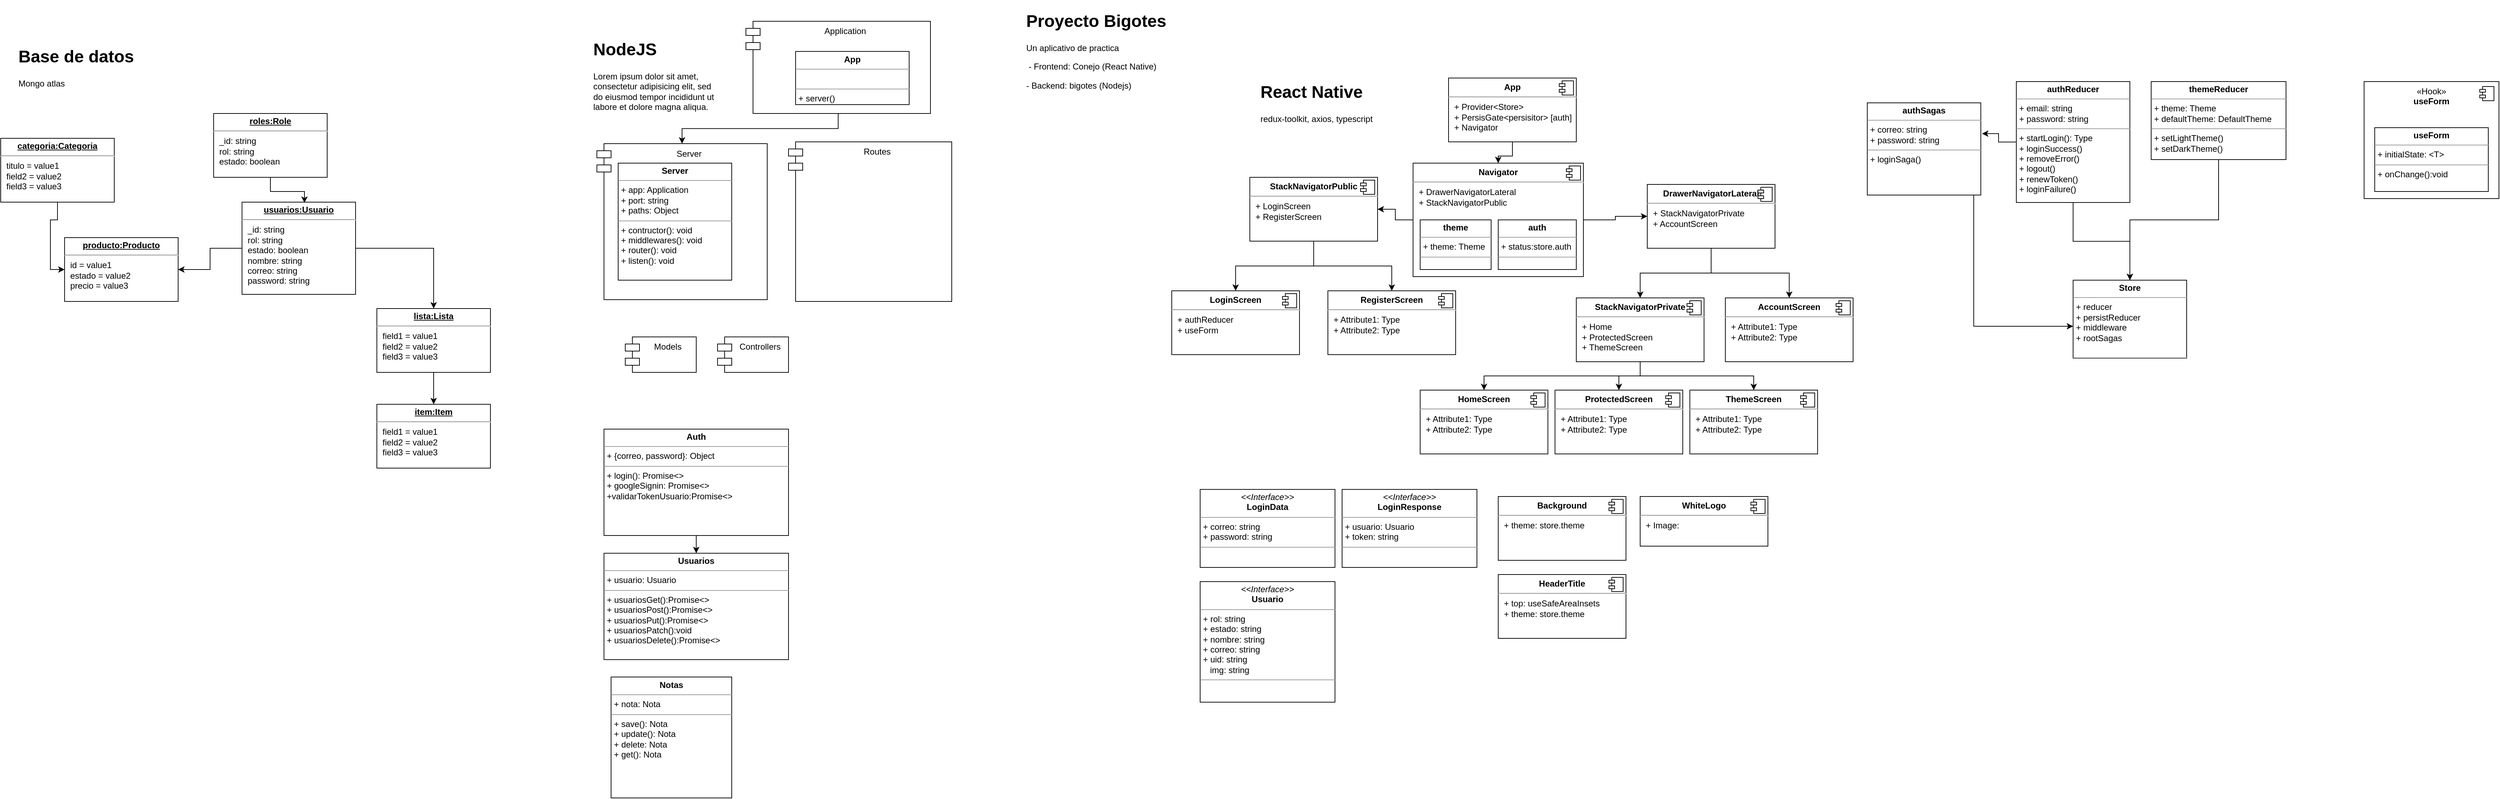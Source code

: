 <mxfile version="23.0.2" type="device">
  <diagram name="Página-1" id="zKiDKRxTvOzYKOql4q94">
    <mxGraphModel dx="2202" dy="941" grid="1" gridSize="10" guides="1" tooltips="1" connect="1" arrows="1" fold="1" page="1" pageScale="1" pageWidth="827" pageHeight="1169" math="0" shadow="0">
      <root>
        <mxCell id="0" />
        <mxCell id="1" parent="0" />
        <mxCell id="1yLFMfKAnZicDxa3bDTO-8" style="edgeStyle=orthogonalEdgeStyle;rounded=0;orthogonalLoop=1;jettySize=auto;html=1;" edge="1" parent="1" source="8_4pCXizMDxoQlKzlbWR-1" target="1yLFMfKAnZicDxa3bDTO-1">
          <mxGeometry relative="1" as="geometry" />
        </mxCell>
        <mxCell id="8_4pCXizMDxoQlKzlbWR-1" value="&lt;p style=&quot;margin:0px;margin-top:4px;text-align:center;text-decoration:underline;&quot;&gt;&lt;b&gt;usuarios:Usuario&lt;/b&gt;&lt;/p&gt;&lt;hr&gt;&lt;p style=&quot;margin:0px;margin-left:8px;&quot;&gt;_id: string&lt;br&gt;rol: string&lt;br&gt;estado: boolean&lt;/p&gt;&lt;p style=&quot;margin:0px;margin-left:8px;&quot;&gt;nombre: string&lt;/p&gt;&lt;p style=&quot;margin:0px;margin-left:8px;&quot;&gt;correo: string&lt;/p&gt;&lt;p style=&quot;margin:0px;margin-left:8px;&quot;&gt;password: string&lt;/p&gt;" style="verticalAlign=top;align=left;overflow=fill;fontSize=12;fontFamily=Helvetica;html=1;whiteSpace=wrap;" parent="1" vertex="1">
          <mxGeometry x="-460" y="285" width="160" height="130" as="geometry" />
        </mxCell>
        <mxCell id="1yLFMfKAnZicDxa3bDTO-7" style="edgeStyle=orthogonalEdgeStyle;rounded=0;orthogonalLoop=1;jettySize=auto;html=1;entryX=0.55;entryY=0.008;entryDx=0;entryDy=0;entryPerimeter=0;" edge="1" parent="1" source="8_4pCXizMDxoQlKzlbWR-2" target="8_4pCXizMDxoQlKzlbWR-1">
          <mxGeometry relative="1" as="geometry">
            <mxPoint x="-370" y="275" as="targetPoint" />
          </mxGeometry>
        </mxCell>
        <mxCell id="8_4pCXizMDxoQlKzlbWR-2" value="&lt;p style=&quot;margin:0px;margin-top:4px;text-align:center;text-decoration:underline;&quot;&gt;&lt;b&gt;roles:Role&lt;/b&gt;&lt;/p&gt;&lt;hr&gt;&lt;p style=&quot;margin:0px;margin-left:8px;&quot;&gt;_id: string&lt;br&gt;rol: string&lt;br&gt;estado: boolean&lt;/p&gt;" style="verticalAlign=top;align=left;overflow=fill;fontSize=12;fontFamily=Helvetica;html=1;whiteSpace=wrap;" parent="1" vertex="1">
          <mxGeometry x="-500" y="160" width="160" height="90" as="geometry" />
        </mxCell>
        <mxCell id="8_4pCXizMDxoQlKzlbWR-3" value="&lt;p style=&quot;margin:0px;margin-top:4px;text-align:center;&quot;&gt;&lt;b&gt;Usuarios&lt;/b&gt;&lt;/p&gt;&lt;hr size=&quot;1&quot;&gt;&lt;p style=&quot;margin:0px;margin-left:4px;&quot;&gt;+ usuario: Usuario&lt;/p&gt;&lt;hr size=&quot;1&quot;&gt;&lt;p style=&quot;margin:0px;margin-left:4px;&quot;&gt;+ usuariosGet():Promise&amp;lt;&amp;gt;&lt;/p&gt;&lt;p style=&quot;margin:0px;margin-left:4px;&quot;&gt;+ usuariosPost():Promise&amp;lt;&amp;gt;&lt;/p&gt;&lt;p style=&quot;margin:0px;margin-left:4px;&quot;&gt;+ usuariosPut():Promise&amp;lt;&amp;gt;&lt;/p&gt;&lt;p style=&quot;margin:0px;margin-left:4px;&quot;&gt;+ usuariosPatch():void&lt;/p&gt;&lt;p style=&quot;margin:0px;margin-left:4px;&quot;&gt;+ usuariosDelete():Promise&amp;lt;&amp;gt;&lt;/p&gt;&lt;p style=&quot;margin:0px;margin-left:4px;&quot;&gt;&lt;br&gt;&lt;/p&gt;" style="verticalAlign=top;align=left;overflow=fill;fontSize=12;fontFamily=Helvetica;html=1;whiteSpace=wrap;" parent="1" vertex="1">
          <mxGeometry x="50" y="780" width="260" height="150" as="geometry" />
        </mxCell>
        <mxCell id="8_4pCXizMDxoQlKzlbWR-9" style="edgeStyle=orthogonalEdgeStyle;rounded=0;orthogonalLoop=1;jettySize=auto;html=1;entryX=0.5;entryY=0;entryDx=0;entryDy=0;" parent="1" source="8_4pCXizMDxoQlKzlbWR-4" target="8_4pCXizMDxoQlKzlbWR-3" edge="1">
          <mxGeometry relative="1" as="geometry" />
        </mxCell>
        <mxCell id="8_4pCXizMDxoQlKzlbWR-4" value="&lt;p style=&quot;margin:0px;margin-top:4px;text-align:center;&quot;&gt;&lt;b&gt;Auth&lt;/b&gt;&lt;/p&gt;&lt;hr size=&quot;1&quot;&gt;&lt;p style=&quot;margin:0px;margin-left:4px;&quot;&gt;+ {correo, password}: Object&lt;/p&gt;&lt;hr size=&quot;1&quot;&gt;&lt;p style=&quot;margin:0px;margin-left:4px;&quot;&gt;+ login(): Promise&amp;lt;&amp;gt;&lt;/p&gt;&lt;p style=&quot;margin:0px;margin-left:4px;&quot;&gt;+ googleSignin: Promise&amp;lt;&amp;gt;&lt;/p&gt;&lt;p style=&quot;margin:0px;margin-left:4px;&quot;&gt;+validarTokenUsuario:Promise&amp;lt;&amp;gt;&lt;/p&gt;" style="verticalAlign=top;align=left;overflow=fill;fontSize=12;fontFamily=Helvetica;html=1;whiteSpace=wrap;" parent="1" vertex="1">
          <mxGeometry x="50" y="605" width="260" height="150" as="geometry" />
        </mxCell>
        <mxCell id="rXWK24yErsD0leZuDPwI-5" value="&lt;h1&gt;Proyecto Bigotes&lt;/h1&gt;&lt;p&gt;Un aplicativo de practica&lt;/p&gt;&lt;p&gt;&amp;nbsp;- Frontend: Conejo (React Native)&lt;/p&gt;&lt;p&gt;- Backend: bigotes (Nodejs)&lt;/p&gt;" style="text;html=1;strokeColor=none;fillColor=none;spacing=5;spacingTop=-20;whiteSpace=wrap;overflow=hidden;rounded=0;" parent="1" vertex="1">
          <mxGeometry x="640" y="10" width="260" height="120" as="geometry" />
        </mxCell>
        <mxCell id="rXWK24yErsD0leZuDPwI-8" value="&lt;p style=&quot;margin:0px;margin-top:4px;text-align:center;&quot;&gt;&lt;b&gt;Notas&lt;/b&gt;&lt;/p&gt;&lt;hr size=&quot;1&quot;&gt;&lt;p style=&quot;margin:0px;margin-left:4px;&quot;&gt;+ nota: Nota&lt;/p&gt;&lt;hr size=&quot;1&quot;&gt;&lt;p style=&quot;margin:0px;margin-left:4px;&quot;&gt;+ save(): Nota&lt;/p&gt;&lt;p style=&quot;margin:0px;margin-left:4px;&quot;&gt;+ update(): Nota&lt;/p&gt;&lt;p style=&quot;margin:0px;margin-left:4px;&quot;&gt;+ delete: Nota&lt;/p&gt;&lt;p style=&quot;margin:0px;margin-left:4px;&quot;&gt;+ get(): Nota&lt;/p&gt;" style="verticalAlign=top;align=left;overflow=fill;fontSize=12;fontFamily=Helvetica;html=1;whiteSpace=wrap;" parent="1" vertex="1">
          <mxGeometry x="60" y="954.5" width="170" height="170.5" as="geometry" />
        </mxCell>
        <mxCell id="1yLFMfKAnZicDxa3bDTO-5" style="edgeStyle=orthogonalEdgeStyle;rounded=0;orthogonalLoop=1;jettySize=auto;html=1;entryX=0;entryY=0.5;entryDx=0;entryDy=0;" edge="1" parent="1" source="rXWK24yErsD0leZuDPwI-9" target="rXWK24yErsD0leZuDPwI-10">
          <mxGeometry relative="1" as="geometry" />
        </mxCell>
        <mxCell id="rXWK24yErsD0leZuDPwI-9" value="&lt;p style=&quot;margin:0px;margin-top:4px;text-align:center;text-decoration:underline;&quot;&gt;&lt;b&gt;categoria:Categoria&lt;/b&gt;&lt;/p&gt;&lt;hr&gt;&lt;p style=&quot;margin:0px;margin-left:8px;&quot;&gt;titulo = value1&lt;br&gt;field2 = value2&lt;br&gt;field3 = value3&lt;/p&gt;" style="verticalAlign=top;align=left;overflow=fill;fontSize=12;fontFamily=Helvetica;html=1;whiteSpace=wrap;" parent="1" vertex="1">
          <mxGeometry x="-800" y="195" width="160" height="90" as="geometry" />
        </mxCell>
        <mxCell id="rXWK24yErsD0leZuDPwI-10" value="&lt;p style=&quot;margin:0px;margin-top:4px;text-align:center;text-decoration:underline;&quot;&gt;&lt;b&gt;producto:Producto&lt;/b&gt;&lt;/p&gt;&lt;hr&gt;&lt;p style=&quot;margin:0px;margin-left:8px;&quot;&gt;id = value1&lt;br&gt;estado = value2&lt;br&gt;precio = value3&lt;/p&gt;" style="verticalAlign=top;align=left;overflow=fill;fontSize=12;fontFamily=Helvetica;html=1;whiteSpace=wrap;" parent="1" vertex="1">
          <mxGeometry x="-710" y="335" width="160" height="90" as="geometry" />
        </mxCell>
        <mxCell id="1yLFMfKAnZicDxa3bDTO-3" style="edgeStyle=orthogonalEdgeStyle;rounded=0;orthogonalLoop=1;jettySize=auto;html=1;" edge="1" parent="1" source="1yLFMfKAnZicDxa3bDTO-1" target="1yLFMfKAnZicDxa3bDTO-2">
          <mxGeometry relative="1" as="geometry" />
        </mxCell>
        <mxCell id="1yLFMfKAnZicDxa3bDTO-1" value="&lt;p style=&quot;margin:0px;margin-top:4px;text-align:center;text-decoration:underline;&quot;&gt;&lt;b&gt;lista:Lista&lt;/b&gt;&lt;/p&gt;&lt;hr&gt;&lt;p style=&quot;margin:0px;margin-left:8px;&quot;&gt;field1 = value1&lt;br&gt;field2 = value2&lt;br&gt;field3 = value3&lt;/p&gt;" style="verticalAlign=top;align=left;overflow=fill;fontSize=12;fontFamily=Helvetica;html=1;whiteSpace=wrap;" vertex="1" parent="1">
          <mxGeometry x="-270" y="435" width="160" height="90" as="geometry" />
        </mxCell>
        <mxCell id="1yLFMfKAnZicDxa3bDTO-2" value="&lt;p style=&quot;margin:0px;margin-top:4px;text-align:center;text-decoration:underline;&quot;&gt;&lt;b&gt;item:Item&lt;/b&gt;&lt;/p&gt;&lt;hr&gt;&lt;p style=&quot;margin:0px;margin-left:8px;&quot;&gt;field1 = value1&lt;br&gt;field2 = value2&lt;br&gt;field3 = value3&lt;/p&gt;" style="verticalAlign=top;align=left;overflow=fill;fontSize=12;fontFamily=Helvetica;html=1;whiteSpace=wrap;" vertex="1" parent="1">
          <mxGeometry x="-270" y="570" width="160" height="90" as="geometry" />
        </mxCell>
        <mxCell id="1yLFMfKAnZicDxa3bDTO-6" style="edgeStyle=orthogonalEdgeStyle;rounded=0;orthogonalLoop=1;jettySize=auto;html=1;entryX=1;entryY=0.5;entryDx=0;entryDy=0;" edge="1" parent="1" source="8_4pCXizMDxoQlKzlbWR-1" target="rXWK24yErsD0leZuDPwI-10">
          <mxGeometry relative="1" as="geometry" />
        </mxCell>
        <mxCell id="1yLFMfKAnZicDxa3bDTO-13" style="edgeStyle=orthogonalEdgeStyle;rounded=0;orthogonalLoop=1;jettySize=auto;html=1;" edge="1" parent="1" source="1yLFMfKAnZicDxa3bDTO-9" target="1yLFMfKAnZicDxa3bDTO-11">
          <mxGeometry relative="1" as="geometry" />
        </mxCell>
        <mxCell id="1yLFMfKAnZicDxa3bDTO-9" value="&lt;p style=&quot;margin:0px;margin-top:6px;text-align:center;&quot;&gt;&lt;b&gt;App&lt;/b&gt;&lt;/p&gt;&lt;hr&gt;&lt;p style=&quot;margin:0px;margin-left:8px;&quot;&gt;+ Provider&amp;lt;Store&amp;gt;&lt;br&gt;+ PersisGate&amp;lt;persisitor&amp;gt; [auth]&lt;/p&gt;&lt;p style=&quot;margin:0px;margin-left:8px;&quot;&gt;+ Navigator&lt;/p&gt;" style="align=left;overflow=fill;html=1;dropTarget=0;whiteSpace=wrap;" vertex="1" parent="1">
          <mxGeometry x="1240" y="110" width="180" height="90" as="geometry" />
        </mxCell>
        <mxCell id="1yLFMfKAnZicDxa3bDTO-10" value="" style="shape=component;jettyWidth=8;jettyHeight=4;" vertex="1" parent="1yLFMfKAnZicDxa3bDTO-9">
          <mxGeometry x="1" width="20" height="20" relative="1" as="geometry">
            <mxPoint x="-24" y="4" as="offset" />
          </mxGeometry>
        </mxCell>
        <mxCell id="1yLFMfKAnZicDxa3bDTO-18" style="edgeStyle=orthogonalEdgeStyle;rounded=0;orthogonalLoop=1;jettySize=auto;html=1;" edge="1" parent="1" source="1yLFMfKAnZicDxa3bDTO-11" target="1yLFMfKAnZicDxa3bDTO-14">
          <mxGeometry relative="1" as="geometry" />
        </mxCell>
        <mxCell id="1yLFMfKAnZicDxa3bDTO-26" style="edgeStyle=orthogonalEdgeStyle;rounded=0;orthogonalLoop=1;jettySize=auto;html=1;entryX=0;entryY=0.5;entryDx=0;entryDy=0;" edge="1" parent="1" source="1yLFMfKAnZicDxa3bDTO-11" target="1yLFMfKAnZicDxa3bDTO-16">
          <mxGeometry relative="1" as="geometry" />
        </mxCell>
        <mxCell id="1yLFMfKAnZicDxa3bDTO-11" value="&lt;p style=&quot;margin:0px;margin-top:6px;text-align:center;&quot;&gt;&lt;b&gt;Navigator&lt;/b&gt;&lt;/p&gt;&lt;hr&gt;&lt;p style=&quot;margin:0px;margin-left:8px;&quot;&gt;+ DrawerNavigatorLateral&lt;br&gt;+ StackNavigatorPublic&lt;/p&gt;" style="align=left;overflow=fill;html=1;dropTarget=0;whiteSpace=wrap;" vertex="1" parent="1">
          <mxGeometry x="1190" y="230" width="240" height="160" as="geometry" />
        </mxCell>
        <mxCell id="1yLFMfKAnZicDxa3bDTO-12" value="" style="shape=component;jettyWidth=8;jettyHeight=4;" vertex="1" parent="1yLFMfKAnZicDxa3bDTO-11">
          <mxGeometry x="1" width="20" height="20" relative="1" as="geometry">
            <mxPoint x="-24" y="4" as="offset" />
          </mxGeometry>
        </mxCell>
        <mxCell id="1yLFMfKAnZicDxa3bDTO-21" style="edgeStyle=orthogonalEdgeStyle;rounded=0;orthogonalLoop=1;jettySize=auto;html=1;entryX=0.5;entryY=0;entryDx=0;entryDy=0;" edge="1" parent="1" source="1yLFMfKAnZicDxa3bDTO-14" target="1yLFMfKAnZicDxa3bDTO-19">
          <mxGeometry relative="1" as="geometry" />
        </mxCell>
        <mxCell id="1yLFMfKAnZicDxa3bDTO-25" style="edgeStyle=orthogonalEdgeStyle;rounded=0;orthogonalLoop=1;jettySize=auto;html=1;entryX=0.5;entryY=0;entryDx=0;entryDy=0;" edge="1" parent="1" source="1yLFMfKAnZicDxa3bDTO-14" target="1yLFMfKAnZicDxa3bDTO-23">
          <mxGeometry relative="1" as="geometry" />
        </mxCell>
        <mxCell id="1yLFMfKAnZicDxa3bDTO-14" value="&lt;p style=&quot;margin:0px;margin-top:6px;text-align:center;&quot;&gt;&lt;b&gt;StackNavigatorPublic&lt;/b&gt;&lt;/p&gt;&lt;hr&gt;&lt;p style=&quot;margin:0px;margin-left:8px;&quot;&gt;+ LoginScreen&lt;br&gt;+ RegisterScreen&lt;/p&gt;" style="align=left;overflow=fill;html=1;dropTarget=0;whiteSpace=wrap;" vertex="1" parent="1">
          <mxGeometry x="960" y="250" width="180" height="90" as="geometry" />
        </mxCell>
        <mxCell id="1yLFMfKAnZicDxa3bDTO-15" value="" style="shape=component;jettyWidth=8;jettyHeight=4;" vertex="1" parent="1yLFMfKAnZicDxa3bDTO-14">
          <mxGeometry x="1" width="20" height="20" relative="1" as="geometry">
            <mxPoint x="-24" y="4" as="offset" />
          </mxGeometry>
        </mxCell>
        <mxCell id="1yLFMfKAnZicDxa3bDTO-29" style="edgeStyle=orthogonalEdgeStyle;rounded=0;orthogonalLoop=1;jettySize=auto;html=1;entryX=0.5;entryY=0;entryDx=0;entryDy=0;" edge="1" parent="1" source="1yLFMfKAnZicDxa3bDTO-16" target="1yLFMfKAnZicDxa3bDTO-27">
          <mxGeometry relative="1" as="geometry" />
        </mxCell>
        <mxCell id="1yLFMfKAnZicDxa3bDTO-32" style="edgeStyle=orthogonalEdgeStyle;rounded=0;orthogonalLoop=1;jettySize=auto;html=1;" edge="1" parent="1" source="1yLFMfKAnZicDxa3bDTO-16" target="1yLFMfKAnZicDxa3bDTO-30">
          <mxGeometry relative="1" as="geometry" />
        </mxCell>
        <mxCell id="1yLFMfKAnZicDxa3bDTO-16" value="&lt;p style=&quot;margin:0px;margin-top:6px;text-align:center;&quot;&gt;&lt;b&gt;DrawerNavigatorLateral&lt;/b&gt;&lt;/p&gt;&lt;hr&gt;&lt;p style=&quot;margin:0px;margin-left:8px;&quot;&gt;+ StackNavigatorPrivate&lt;br&gt;+ AccountScreen&lt;/p&gt;" style="align=left;overflow=fill;html=1;dropTarget=0;whiteSpace=wrap;" vertex="1" parent="1">
          <mxGeometry x="1520" y="260" width="180" height="90" as="geometry" />
        </mxCell>
        <mxCell id="1yLFMfKAnZicDxa3bDTO-17" value="" style="shape=component;jettyWidth=8;jettyHeight=4;" vertex="1" parent="1yLFMfKAnZicDxa3bDTO-16">
          <mxGeometry x="1" width="20" height="20" relative="1" as="geometry">
            <mxPoint x="-24" y="4" as="offset" />
          </mxGeometry>
        </mxCell>
        <mxCell id="1yLFMfKAnZicDxa3bDTO-19" value="&lt;p style=&quot;margin:0px;margin-top:6px;text-align:center;&quot;&gt;&lt;b&gt;LoginScreen&lt;/b&gt;&lt;/p&gt;&lt;hr&gt;&lt;p style=&quot;margin:0px;margin-left:8px;&quot;&gt;+ authReducer&lt;br&gt;+ useForm&lt;/p&gt;" style="align=left;overflow=fill;html=1;dropTarget=0;whiteSpace=wrap;" vertex="1" parent="1">
          <mxGeometry x="850" y="410" width="180" height="90" as="geometry" />
        </mxCell>
        <mxCell id="1yLFMfKAnZicDxa3bDTO-20" value="" style="shape=component;jettyWidth=8;jettyHeight=4;" vertex="1" parent="1yLFMfKAnZicDxa3bDTO-19">
          <mxGeometry x="1" width="20" height="20" relative="1" as="geometry">
            <mxPoint x="-24" y="4" as="offset" />
          </mxGeometry>
        </mxCell>
        <mxCell id="1yLFMfKAnZicDxa3bDTO-23" value="&lt;p style=&quot;margin:0px;margin-top:6px;text-align:center;&quot;&gt;&lt;b&gt;RegisterScreen&lt;/b&gt;&lt;/p&gt;&lt;hr&gt;&lt;p style=&quot;margin:0px;margin-left:8px;&quot;&gt;+ Attribute1: Type&lt;br&gt;+ Attribute2: Type&lt;/p&gt;" style="align=left;overflow=fill;html=1;dropTarget=0;whiteSpace=wrap;" vertex="1" parent="1">
          <mxGeometry x="1070" y="410" width="180" height="90" as="geometry" />
        </mxCell>
        <mxCell id="1yLFMfKAnZicDxa3bDTO-24" value="" style="shape=component;jettyWidth=8;jettyHeight=4;" vertex="1" parent="1yLFMfKAnZicDxa3bDTO-23">
          <mxGeometry x="1" width="20" height="20" relative="1" as="geometry">
            <mxPoint x="-24" y="4" as="offset" />
          </mxGeometry>
        </mxCell>
        <mxCell id="1yLFMfKAnZicDxa3bDTO-37" style="edgeStyle=orthogonalEdgeStyle;rounded=0;orthogonalLoop=1;jettySize=auto;html=1;entryX=0.5;entryY=0;entryDx=0;entryDy=0;" edge="1" parent="1" source="1yLFMfKAnZicDxa3bDTO-27" target="1yLFMfKAnZicDxa3bDTO-35">
          <mxGeometry relative="1" as="geometry" />
        </mxCell>
        <mxCell id="1yLFMfKAnZicDxa3bDTO-38" style="edgeStyle=orthogonalEdgeStyle;rounded=0;orthogonalLoop=1;jettySize=auto;html=1;" edge="1" parent="1" source="1yLFMfKAnZicDxa3bDTO-27" target="1yLFMfKAnZicDxa3bDTO-33">
          <mxGeometry relative="1" as="geometry" />
        </mxCell>
        <mxCell id="1yLFMfKAnZicDxa3bDTO-54" style="edgeStyle=orthogonalEdgeStyle;rounded=0;orthogonalLoop=1;jettySize=auto;html=1;entryX=0.5;entryY=0;entryDx=0;entryDy=0;" edge="1" parent="1" source="1yLFMfKAnZicDxa3bDTO-27" target="1yLFMfKAnZicDxa3bDTO-52">
          <mxGeometry relative="1" as="geometry">
            <Array as="points">
              <mxPoint x="1510" y="530" />
              <mxPoint x="1290" y="530" />
            </Array>
          </mxGeometry>
        </mxCell>
        <mxCell id="1yLFMfKAnZicDxa3bDTO-27" value="&lt;p style=&quot;margin:0px;margin-top:6px;text-align:center;&quot;&gt;&lt;b&gt;StackNavigatorPrivate&lt;/b&gt;&lt;/p&gt;&lt;hr&gt;&lt;p style=&quot;margin:0px;margin-left:8px;&quot;&gt;+ Home&lt;/p&gt;&lt;p style=&quot;margin:0px;margin-left:8px;&quot;&gt;+ ProtectedScreen&lt;br&gt;+ ThemeScreen&lt;/p&gt;" style="align=left;overflow=fill;html=1;dropTarget=0;whiteSpace=wrap;" vertex="1" parent="1">
          <mxGeometry x="1420" y="420" width="180" height="90" as="geometry" />
        </mxCell>
        <mxCell id="1yLFMfKAnZicDxa3bDTO-28" value="" style="shape=component;jettyWidth=8;jettyHeight=4;" vertex="1" parent="1yLFMfKAnZicDxa3bDTO-27">
          <mxGeometry x="1" width="20" height="20" relative="1" as="geometry">
            <mxPoint x="-24" y="4" as="offset" />
          </mxGeometry>
        </mxCell>
        <mxCell id="1yLFMfKAnZicDxa3bDTO-30" value="&lt;p style=&quot;margin:0px;margin-top:6px;text-align:center;&quot;&gt;&lt;b&gt;AccountScreen&lt;/b&gt;&lt;/p&gt;&lt;hr&gt;&lt;p style=&quot;margin:0px;margin-left:8px;&quot;&gt;+ Attribute1: Type&lt;br&gt;+ Attribute2: Type&lt;/p&gt;" style="align=left;overflow=fill;html=1;dropTarget=0;whiteSpace=wrap;" vertex="1" parent="1">
          <mxGeometry x="1630" y="420" width="180" height="90" as="geometry" />
        </mxCell>
        <mxCell id="1yLFMfKAnZicDxa3bDTO-31" value="" style="shape=component;jettyWidth=8;jettyHeight=4;" vertex="1" parent="1yLFMfKAnZicDxa3bDTO-30">
          <mxGeometry x="1" width="20" height="20" relative="1" as="geometry">
            <mxPoint x="-24" y="4" as="offset" />
          </mxGeometry>
        </mxCell>
        <mxCell id="1yLFMfKAnZicDxa3bDTO-33" value="&lt;p style=&quot;margin:0px;margin-top:6px;text-align:center;&quot;&gt;&lt;b&gt;ThemeScreen&lt;/b&gt;&lt;/p&gt;&lt;hr&gt;&lt;p style=&quot;margin:0px;margin-left:8px;&quot;&gt;+ Attribute1: Type&lt;br&gt;+ Attribute2: Type&lt;/p&gt;" style="align=left;overflow=fill;html=1;dropTarget=0;whiteSpace=wrap;" vertex="1" parent="1">
          <mxGeometry x="1580" y="550" width="180" height="90" as="geometry" />
        </mxCell>
        <mxCell id="1yLFMfKAnZicDxa3bDTO-34" value="" style="shape=component;jettyWidth=8;jettyHeight=4;" vertex="1" parent="1yLFMfKAnZicDxa3bDTO-33">
          <mxGeometry x="1" width="20" height="20" relative="1" as="geometry">
            <mxPoint x="-24" y="4" as="offset" />
          </mxGeometry>
        </mxCell>
        <mxCell id="1yLFMfKAnZicDxa3bDTO-35" value="&lt;p style=&quot;margin:0px;margin-top:6px;text-align:center;&quot;&gt;&lt;b&gt;ProtectedScreen&lt;/b&gt;&lt;/p&gt;&lt;hr&gt;&lt;p style=&quot;margin:0px;margin-left:8px;&quot;&gt;+ Attribute1: Type&lt;br&gt;+ Attribute2: Type&lt;/p&gt;" style="align=left;overflow=fill;html=1;dropTarget=0;whiteSpace=wrap;" vertex="1" parent="1">
          <mxGeometry x="1390" y="550" width="180" height="90" as="geometry" />
        </mxCell>
        <mxCell id="1yLFMfKAnZicDxa3bDTO-36" value="" style="shape=component;jettyWidth=8;jettyHeight=4;" vertex="1" parent="1yLFMfKAnZicDxa3bDTO-35">
          <mxGeometry x="1" width="20" height="20" relative="1" as="geometry">
            <mxPoint x="-24" y="4" as="offset" />
          </mxGeometry>
        </mxCell>
        <mxCell id="1yLFMfKAnZicDxa3bDTO-48" style="edgeStyle=orthogonalEdgeStyle;rounded=0;orthogonalLoop=1;jettySize=auto;html=1;entryX=0.5;entryY=0;entryDx=0;entryDy=0;" edge="1" parent="1" source="1yLFMfKAnZicDxa3bDTO-39" target="1yLFMfKAnZicDxa3bDTO-45">
          <mxGeometry relative="1" as="geometry" />
        </mxCell>
        <mxCell id="1yLFMfKAnZicDxa3bDTO-39" value="&lt;p style=&quot;margin:0px;margin-top:4px;text-align:center;&quot;&gt;&lt;b&gt;authReducer&lt;/b&gt;&lt;/p&gt;&lt;hr size=&quot;1&quot;&gt;&lt;p style=&quot;margin:0px;margin-left:4px;&quot;&gt;+ email: string&lt;/p&gt;&lt;p style=&quot;margin:0px;margin-left:4px;&quot;&gt;+ password: string&lt;/p&gt;&lt;hr size=&quot;1&quot;&gt;&lt;p style=&quot;margin:0px;margin-left:4px;&quot;&gt;+ startLogin(): Type&lt;/p&gt;&lt;p style=&quot;margin:0px;margin-left:4px;&quot;&gt;+ loginSuccess()&lt;/p&gt;&lt;p style=&quot;margin:0px;margin-left:4px;&quot;&gt;+ removeError()&lt;/p&gt;&lt;p style=&quot;margin:0px;margin-left:4px;&quot;&gt;+ logout()&lt;/p&gt;&lt;p style=&quot;margin:0px;margin-left:4px;&quot;&gt;+ renewToken()&lt;/p&gt;&lt;p style=&quot;margin:0px;margin-left:4px;&quot;&gt;+ loginFailure()&lt;/p&gt;" style="verticalAlign=top;align=left;overflow=fill;fontSize=12;fontFamily=Helvetica;html=1;whiteSpace=wrap;" vertex="1" parent="1">
          <mxGeometry x="2040" y="115" width="160" height="170.5" as="geometry" />
        </mxCell>
        <mxCell id="1yLFMfKAnZicDxa3bDTO-47" style="edgeStyle=orthogonalEdgeStyle;rounded=0;orthogonalLoop=1;jettySize=auto;html=1;exitX=0.84;exitY=1.002;exitDx=0;exitDy=0;exitPerimeter=0;" edge="1" parent="1" source="1yLFMfKAnZicDxa3bDTO-41" target="1yLFMfKAnZicDxa3bDTO-45">
          <mxGeometry relative="1" as="geometry">
            <mxPoint x="1980.0" y="255" as="sourcePoint" />
            <Array as="points">
              <mxPoint x="1980" y="255" />
              <mxPoint x="1980" y="460" />
            </Array>
          </mxGeometry>
        </mxCell>
        <mxCell id="1yLFMfKAnZicDxa3bDTO-41" value="&lt;p style=&quot;margin:0px;margin-top:4px;text-align:center;&quot;&gt;&lt;b&gt;authSagas&lt;/b&gt;&lt;/p&gt;&lt;hr size=&quot;1&quot;&gt;&lt;p style=&quot;margin:0px;margin-left:4px;&quot;&gt;+ correo: string&lt;/p&gt;&lt;p style=&quot;margin:0px;margin-left:4px;&quot;&gt;+ password: string&lt;/p&gt;&lt;hr size=&quot;1&quot;&gt;&lt;p style=&quot;margin:0px;margin-left:4px;&quot;&gt;+ loginSaga()&lt;/p&gt;" style="verticalAlign=top;align=left;overflow=fill;fontSize=12;fontFamily=Helvetica;html=1;whiteSpace=wrap;" vertex="1" parent="1">
          <mxGeometry x="1830" y="145" width="160" height="130" as="geometry" />
        </mxCell>
        <mxCell id="1yLFMfKAnZicDxa3bDTO-43" value="&lt;p style=&quot;margin:0px;margin-top:4px;text-align:center;&quot;&gt;&lt;b&gt;theme&lt;/b&gt;&lt;/p&gt;&lt;hr size=&quot;1&quot;&gt;&lt;p style=&quot;margin:0px;margin-left:4px;&quot;&gt;+ theme: Theme&lt;/p&gt;&lt;hr size=&quot;1&quot;&gt;&lt;p style=&quot;margin:0px;margin-left:4px;&quot;&gt;&lt;br&gt;&lt;/p&gt;" style="verticalAlign=top;align=left;overflow=fill;fontSize=12;fontFamily=Helvetica;html=1;whiteSpace=wrap;" vertex="1" parent="1">
          <mxGeometry x="1200" y="310" width="100" height="70" as="geometry" />
        </mxCell>
        <mxCell id="1yLFMfKAnZicDxa3bDTO-44" value="&lt;p style=&quot;margin:0px;margin-top:4px;text-align:center;&quot;&gt;&lt;b&gt;auth&lt;/b&gt;&lt;/p&gt;&lt;hr size=&quot;1&quot;&gt;&lt;p style=&quot;margin:0px;margin-left:4px;&quot;&gt;+ status:store.auth&lt;/p&gt;&lt;hr size=&quot;1&quot;&gt;&lt;p style=&quot;margin:0px;margin-left:4px;&quot;&gt;&lt;br&gt;&lt;/p&gt;" style="verticalAlign=top;align=left;overflow=fill;fontSize=12;fontFamily=Helvetica;html=1;whiteSpace=wrap;" vertex="1" parent="1">
          <mxGeometry x="1310" y="310" width="110" height="70" as="geometry" />
        </mxCell>
        <mxCell id="1yLFMfKAnZicDxa3bDTO-45" value="&lt;p style=&quot;margin:0px;margin-top:4px;text-align:center;&quot;&gt;&lt;b&gt;Store&lt;/b&gt;&lt;/p&gt;&lt;hr size=&quot;1&quot;&gt;&lt;p style=&quot;margin:0px;margin-left:4px;&quot;&gt;+ reducer&lt;/p&gt;&lt;p style=&quot;margin:0px;margin-left:4px;&quot;&gt;+ persistReducer&lt;/p&gt;&lt;p style=&quot;margin:0px;margin-left:4px;&quot;&gt;+ middleware&lt;/p&gt;&lt;p style=&quot;margin:0px;margin-left:4px;&quot;&gt;+ rootSagas&lt;/p&gt;&lt;p style=&quot;margin:0px;margin-left:4px;&quot;&gt;&lt;br&gt;&lt;/p&gt;&lt;hr size=&quot;1&quot;&gt;&lt;p style=&quot;margin:0px;margin-left:4px;&quot;&gt;&lt;br&gt;&lt;/p&gt;" style="verticalAlign=top;align=left;overflow=fill;fontSize=12;fontFamily=Helvetica;html=1;whiteSpace=wrap;" vertex="1" parent="1">
          <mxGeometry x="2120" y="395" width="160" height="110" as="geometry" />
        </mxCell>
        <mxCell id="1yLFMfKAnZicDxa3bDTO-50" style="edgeStyle=orthogonalEdgeStyle;rounded=0;orthogonalLoop=1;jettySize=auto;html=1;entryX=0.5;entryY=0;entryDx=0;entryDy=0;" edge="1" parent="1" source="1yLFMfKAnZicDxa3bDTO-49" target="1yLFMfKAnZicDxa3bDTO-45">
          <mxGeometry relative="1" as="geometry" />
        </mxCell>
        <mxCell id="1yLFMfKAnZicDxa3bDTO-49" value="&lt;p style=&quot;margin:0px;margin-top:4px;text-align:center;&quot;&gt;&lt;b&gt;themeReducer&lt;/b&gt;&lt;/p&gt;&lt;hr size=&quot;1&quot;&gt;&lt;p style=&quot;margin:0px;margin-left:4px;&quot;&gt;+ theme: Theme&lt;/p&gt;&lt;p style=&quot;margin:0px;margin-left:4px;&quot;&gt;+ defaultTheme: DefaultTheme&lt;/p&gt;&lt;hr size=&quot;1&quot;&gt;&lt;p style=&quot;margin:0px;margin-left:4px;&quot;&gt;+ setLightTheme()&lt;/p&gt;&lt;p style=&quot;margin:0px;margin-left:4px;&quot;&gt;+ setDarkTheme()&lt;/p&gt;&lt;p style=&quot;margin:0px;margin-left:4px;&quot;&gt;&lt;br&gt;&lt;/p&gt;" style="verticalAlign=top;align=left;overflow=fill;fontSize=12;fontFamily=Helvetica;html=1;whiteSpace=wrap;" vertex="1" parent="1">
          <mxGeometry x="2230" y="115" width="190" height="110" as="geometry" />
        </mxCell>
        <mxCell id="1yLFMfKAnZicDxa3bDTO-51" style="edgeStyle=orthogonalEdgeStyle;rounded=0;orthogonalLoop=1;jettySize=auto;html=1;entryX=1.01;entryY=0.334;entryDx=0;entryDy=0;entryPerimeter=0;" edge="1" parent="1" source="1yLFMfKAnZicDxa3bDTO-39" target="1yLFMfKAnZicDxa3bDTO-41">
          <mxGeometry relative="1" as="geometry">
            <mxPoint x="2002.08" y="211.97" as="targetPoint" />
          </mxGeometry>
        </mxCell>
        <mxCell id="1yLFMfKAnZicDxa3bDTO-52" value="&lt;p style=&quot;margin:0px;margin-top:6px;text-align:center;&quot;&gt;&lt;b&gt;HomeScreen&lt;/b&gt;&lt;/p&gt;&lt;hr&gt;&lt;p style=&quot;margin:0px;margin-left:8px;&quot;&gt;+ Attribute1: Type&lt;br&gt;+ Attribute2: Type&lt;/p&gt;" style="align=left;overflow=fill;html=1;dropTarget=0;whiteSpace=wrap;" vertex="1" parent="1">
          <mxGeometry x="1200" y="550" width="180" height="90" as="geometry" />
        </mxCell>
        <mxCell id="1yLFMfKAnZicDxa3bDTO-53" value="" style="shape=component;jettyWidth=8;jettyHeight=4;" vertex="1" parent="1yLFMfKAnZicDxa3bDTO-52">
          <mxGeometry x="1" width="20" height="20" relative="1" as="geometry">
            <mxPoint x="-24" y="4" as="offset" />
          </mxGeometry>
        </mxCell>
        <mxCell id="1yLFMfKAnZicDxa3bDTO-55" value="&lt;h1&gt;React Native&lt;/h1&gt;&lt;p&gt;redux-toolkit, axios, typescript&lt;/p&gt;" style="text;html=1;strokeColor=none;fillColor=none;spacing=5;spacingTop=-20;whiteSpace=wrap;overflow=hidden;rounded=0;" vertex="1" parent="1">
          <mxGeometry x="970" y="110" width="190" height="120" as="geometry" />
        </mxCell>
        <mxCell id="1yLFMfKAnZicDxa3bDTO-56" value="&lt;h1&gt;Base de datos&lt;/h1&gt;&lt;p&gt;Mongo atlas&lt;/p&gt;" style="text;html=1;strokeColor=none;fillColor=none;spacing=5;spacingTop=-20;whiteSpace=wrap;overflow=hidden;rounded=0;" vertex="1" parent="1">
          <mxGeometry x="-780" y="60" width="200" height="80" as="geometry" />
        </mxCell>
        <mxCell id="1yLFMfKAnZicDxa3bDTO-57" value="&lt;h1&gt;NodeJS&lt;/h1&gt;&lt;p&gt;Lorem ipsum dolor sit amet, consectetur adipisicing elit, sed do eiusmod tempor incididunt ut labore et dolore magna aliqua.&lt;/p&gt;" style="text;html=1;strokeColor=none;fillColor=none;spacing=5;spacingTop=-20;whiteSpace=wrap;overflow=hidden;rounded=0;" vertex="1" parent="1">
          <mxGeometry x="30" y="50" width="190" height="120" as="geometry" />
        </mxCell>
        <mxCell id="1yLFMfKAnZicDxa3bDTO-58" value="&lt;p style=&quot;margin:0px;margin-top:4px;text-align:center;&quot;&gt;&lt;i&gt;&amp;lt;&amp;lt;Interface&amp;gt;&amp;gt;&lt;/i&gt;&lt;br&gt;&lt;b&gt;LoginData&lt;/b&gt;&lt;/p&gt;&lt;hr size=&quot;1&quot;&gt;&lt;p style=&quot;margin:0px;margin-left:4px;&quot;&gt;+ correo: string&lt;br&gt;+ password: string&lt;/p&gt;&lt;hr size=&quot;1&quot;&gt;&lt;p style=&quot;margin:0px;margin-left:4px;&quot;&gt;&lt;br&gt;&lt;/p&gt;" style="verticalAlign=top;align=left;overflow=fill;fontSize=12;fontFamily=Helvetica;html=1;whiteSpace=wrap;" vertex="1" parent="1">
          <mxGeometry x="890" y="690" width="190" height="110" as="geometry" />
        </mxCell>
        <mxCell id="1yLFMfKAnZicDxa3bDTO-59" value="&lt;p style=&quot;margin:0px;margin-top:4px;text-align:center;&quot;&gt;&lt;i&gt;&amp;lt;&amp;lt;Interface&amp;gt;&amp;gt;&lt;/i&gt;&lt;br&gt;&lt;b&gt;LoginResponse&lt;/b&gt;&lt;/p&gt;&lt;hr size=&quot;1&quot;&gt;&lt;p style=&quot;margin:0px;margin-left:4px;&quot;&gt;+ usuario: Usuario&lt;br&gt;+ token: string&lt;/p&gt;&lt;hr size=&quot;1&quot;&gt;&lt;p style=&quot;margin:0px;margin-left:4px;&quot;&gt;&lt;br&gt;&lt;/p&gt;" style="verticalAlign=top;align=left;overflow=fill;fontSize=12;fontFamily=Helvetica;html=1;whiteSpace=wrap;" vertex="1" parent="1">
          <mxGeometry x="1090" y="690" width="190" height="110" as="geometry" />
        </mxCell>
        <mxCell id="1yLFMfKAnZicDxa3bDTO-62" value="&lt;p style=&quot;margin:0px;margin-top:4px;text-align:center;&quot;&gt;&lt;i&gt;&amp;lt;&amp;lt;Interface&amp;gt;&amp;gt;&lt;/i&gt;&lt;br&gt;&lt;b&gt;Usuario&lt;/b&gt;&lt;/p&gt;&lt;hr size=&quot;1&quot;&gt;&lt;p style=&quot;margin:0px;margin-left:4px;&quot;&gt;+ rol: string&lt;br&gt;+ estado: string&lt;/p&gt;&lt;p style=&quot;margin:0px;margin-left:4px;&quot;&gt;+ nombre: string&lt;/p&gt;&lt;p style=&quot;margin:0px;margin-left:4px;&quot;&gt;+ correo: string&lt;/p&gt;&lt;p style=&quot;margin:0px;margin-left:4px;&quot;&gt;+ uid: string&lt;/p&gt;&lt;p style=&quot;margin:0px;margin-left:4px;&quot;&gt;&amp;nbsp; &amp;nbsp;img: string&lt;/p&gt;&lt;hr size=&quot;1&quot;&gt;&lt;p style=&quot;margin:0px;margin-left:4px;&quot;&gt;&lt;br&gt;&lt;/p&gt;" style="verticalAlign=top;align=left;overflow=fill;fontSize=12;fontFamily=Helvetica;html=1;whiteSpace=wrap;" vertex="1" parent="1">
          <mxGeometry x="890" y="820" width="190" height="170" as="geometry" />
        </mxCell>
        <mxCell id="1yLFMfKAnZicDxa3bDTO-63" style="edgeStyle=orthogonalEdgeStyle;rounded=0;orthogonalLoop=1;jettySize=auto;html=1;exitX=0.5;exitY=1;exitDx=0;exitDy=0;" edge="1" parent="1" source="1yLFMfKAnZicDxa3bDTO-62" target="1yLFMfKAnZicDxa3bDTO-62">
          <mxGeometry relative="1" as="geometry" />
        </mxCell>
        <mxCell id="1yLFMfKAnZicDxa3bDTO-64" value="&lt;p style=&quot;margin:0px;margin-top:6px;text-align:center;&quot;&gt;&lt;b&gt;Background&lt;/b&gt;&lt;/p&gt;&lt;hr&gt;&lt;p style=&quot;margin:0px;margin-left:8px;&quot;&gt;+ theme: store.theme&lt;br&gt;&lt;br&gt;&lt;/p&gt;" style="align=left;overflow=fill;html=1;dropTarget=0;whiteSpace=wrap;" vertex="1" parent="1">
          <mxGeometry x="1310" y="700" width="180" height="90" as="geometry" />
        </mxCell>
        <mxCell id="1yLFMfKAnZicDxa3bDTO-65" value="" style="shape=component;jettyWidth=8;jettyHeight=4;" vertex="1" parent="1yLFMfKAnZicDxa3bDTO-64">
          <mxGeometry x="1" width="20" height="20" relative="1" as="geometry">
            <mxPoint x="-24" y="4" as="offset" />
          </mxGeometry>
        </mxCell>
        <mxCell id="1yLFMfKAnZicDxa3bDTO-66" value="«Hook»&lt;br&gt;&lt;b&gt;useForm&lt;/b&gt;" style="html=1;dropTarget=0;whiteSpace=wrap;verticalAlign=top;" vertex="1" parent="1">
          <mxGeometry x="2530" y="115" width="190" height="165" as="geometry" />
        </mxCell>
        <mxCell id="1yLFMfKAnZicDxa3bDTO-67" value="" style="shape=module;jettyWidth=8;jettyHeight=4;" vertex="1" parent="1yLFMfKAnZicDxa3bDTO-66">
          <mxGeometry x="1" width="20" height="20" relative="1" as="geometry">
            <mxPoint x="-27" y="7" as="offset" />
          </mxGeometry>
        </mxCell>
        <mxCell id="1yLFMfKAnZicDxa3bDTO-68" value="&lt;p style=&quot;margin:0px;margin-top:4px;text-align:center;&quot;&gt;&lt;b&gt;useForm&lt;/b&gt;&lt;/p&gt;&lt;hr size=&quot;1&quot;&gt;&lt;p style=&quot;margin:0px;margin-left:4px;&quot;&gt;+ initialState: &amp;lt;T&amp;gt;&lt;/p&gt;&lt;hr size=&quot;1&quot;&gt;&lt;p style=&quot;margin:0px;margin-left:4px;&quot;&gt;+ onChange():void&lt;/p&gt;" style="verticalAlign=top;align=left;overflow=fill;fontSize=12;fontFamily=Helvetica;html=1;whiteSpace=wrap;" vertex="1" parent="1">
          <mxGeometry x="2545" y="180" width="160" height="90" as="geometry" />
        </mxCell>
        <mxCell id="1yLFMfKAnZicDxa3bDTO-69" value="&lt;p style=&quot;margin:0px;margin-top:6px;text-align:center;&quot;&gt;&lt;b&gt;HeaderTitle&lt;/b&gt;&lt;/p&gt;&lt;hr&gt;&lt;p style=&quot;margin:0px;margin-left:8px;&quot;&gt;+ top: useSafeAreaInsets&lt;br&gt;+ theme: store.theme&lt;/p&gt;" style="align=left;overflow=fill;html=1;dropTarget=0;whiteSpace=wrap;" vertex="1" parent="1">
          <mxGeometry x="1310" y="810" width="180" height="90" as="geometry" />
        </mxCell>
        <mxCell id="1yLFMfKAnZicDxa3bDTO-70" value="" style="shape=component;jettyWidth=8;jettyHeight=4;" vertex="1" parent="1yLFMfKAnZicDxa3bDTO-69">
          <mxGeometry x="1" width="20" height="20" relative="1" as="geometry">
            <mxPoint x="-24" y="4" as="offset" />
          </mxGeometry>
        </mxCell>
        <mxCell id="1yLFMfKAnZicDxa3bDTO-71" value="&lt;p style=&quot;margin:0px;margin-top:6px;text-align:center;&quot;&gt;&lt;b&gt;WhiteLogo&lt;/b&gt;&lt;/p&gt;&lt;hr&gt;&lt;p style=&quot;margin:0px;margin-left:8px;&quot;&gt;+ Image:&lt;br&gt;&lt;br&gt;&lt;/p&gt;" style="align=left;overflow=fill;html=1;dropTarget=0;whiteSpace=wrap;" vertex="1" parent="1">
          <mxGeometry x="1510" y="700" width="180" height="70" as="geometry" />
        </mxCell>
        <mxCell id="1yLFMfKAnZicDxa3bDTO-72" value="" style="shape=component;jettyWidth=8;jettyHeight=4;" vertex="1" parent="1yLFMfKAnZicDxa3bDTO-71">
          <mxGeometry x="1" width="20" height="20" relative="1" as="geometry">
            <mxPoint x="-24" y="4" as="offset" />
          </mxGeometry>
        </mxCell>
        <mxCell id="1yLFMfKAnZicDxa3bDTO-76" style="edgeStyle=orthogonalEdgeStyle;rounded=0;orthogonalLoop=1;jettySize=auto;html=1;" edge="1" parent="1" source="1yLFMfKAnZicDxa3bDTO-73" target="1yLFMfKAnZicDxa3bDTO-75">
          <mxGeometry relative="1" as="geometry" />
        </mxCell>
        <mxCell id="1yLFMfKAnZicDxa3bDTO-73" value="Application" style="shape=module;align=left;spacingLeft=20;align=center;verticalAlign=top;whiteSpace=wrap;html=1;" vertex="1" parent="1">
          <mxGeometry x="250" y="30" width="260" height="130" as="geometry" />
        </mxCell>
        <mxCell id="1yLFMfKAnZicDxa3bDTO-74" value="&lt;p style=&quot;margin:0px;margin-top:4px;text-align:center;&quot;&gt;&lt;b&gt;App&lt;/b&gt;&lt;/p&gt;&lt;hr size=&quot;1&quot;&gt;&lt;p style=&quot;margin:0px;margin-left:4px;&quot;&gt;&lt;br&gt;&lt;/p&gt;&lt;hr size=&quot;1&quot;&gt;&lt;p style=&quot;margin:0px;margin-left:4px;&quot;&gt;+ server()&lt;/p&gt;" style="verticalAlign=top;align=left;overflow=fill;fontSize=12;fontFamily=Helvetica;html=1;whiteSpace=wrap;" vertex="1" parent="1">
          <mxGeometry x="320" y="72.5" width="160" height="75" as="geometry" />
        </mxCell>
        <mxCell id="1yLFMfKAnZicDxa3bDTO-75" value="Server" style="shape=module;align=left;spacingLeft=20;align=center;verticalAlign=top;whiteSpace=wrap;html=1;" vertex="1" parent="1">
          <mxGeometry x="40" y="202.5" width="240" height="220" as="geometry" />
        </mxCell>
        <mxCell id="1yLFMfKAnZicDxa3bDTO-77" value="&lt;p style=&quot;margin:0px;margin-top:4px;text-align:center;&quot;&gt;&lt;b&gt;Server&lt;/b&gt;&lt;/p&gt;&lt;hr size=&quot;1&quot;&gt;&lt;p style=&quot;margin:0px;margin-left:4px;&quot;&gt;+ app: Application&lt;/p&gt;&lt;p style=&quot;margin:0px;margin-left:4px;&quot;&gt;+ port: string&lt;/p&gt;&lt;p style=&quot;margin:0px;margin-left:4px;&quot;&gt;+ paths: Object&lt;/p&gt;&lt;hr size=&quot;1&quot;&gt;&lt;p style=&quot;margin:0px;margin-left:4px;&quot;&gt;+ contructor(): void&lt;/p&gt;&lt;p style=&quot;margin:0px;margin-left:4px;&quot;&gt;+ middlewares(): void&lt;/p&gt;&lt;p style=&quot;margin:0px;margin-left:4px;&quot;&gt;+ router(): void&lt;/p&gt;&lt;p style=&quot;margin:0px;margin-left:4px;&quot;&gt;+ listen(): void&lt;/p&gt;" style="verticalAlign=top;align=left;overflow=fill;fontSize=12;fontFamily=Helvetica;html=1;whiteSpace=wrap;" vertex="1" parent="1">
          <mxGeometry x="70" y="230" width="160" height="165" as="geometry" />
        </mxCell>
        <mxCell id="1yLFMfKAnZicDxa3bDTO-78" value="Routes" style="shape=module;align=left;spacingLeft=20;align=center;verticalAlign=top;whiteSpace=wrap;html=1;" vertex="1" parent="1">
          <mxGeometry x="310" y="200" width="230" height="225" as="geometry" />
        </mxCell>
        <mxCell id="1yLFMfKAnZicDxa3bDTO-79" value="Models" style="shape=module;align=left;spacingLeft=20;align=center;verticalAlign=top;whiteSpace=wrap;html=1;" vertex="1" parent="1">
          <mxGeometry x="80" y="475" width="100" height="50" as="geometry" />
        </mxCell>
        <mxCell id="1yLFMfKAnZicDxa3bDTO-80" value="Controllers" style="shape=module;align=left;spacingLeft=20;align=center;verticalAlign=top;whiteSpace=wrap;html=1;" vertex="1" parent="1">
          <mxGeometry x="210" y="475" width="100" height="50" as="geometry" />
        </mxCell>
      </root>
    </mxGraphModel>
  </diagram>
</mxfile>
